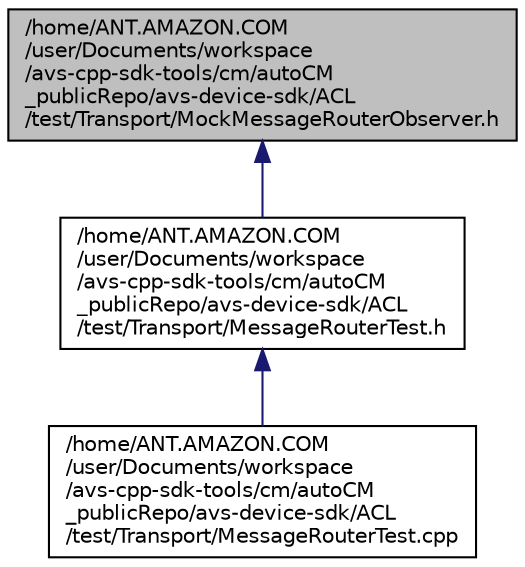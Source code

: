 digraph "/avs-cpp-sdk-tools/cm/autoCM_publicRepo/avs-device-sdk/ACL/test/Transport/MockMessageRouterObserver.h"
{
  edge [fontname="Helvetica",fontsize="10",labelfontname="Helvetica",labelfontsize="10"];
  node [fontname="Helvetica",fontsize="10",shape=record];
  Node1 [label="/home/ANT.AMAZON.COM\l/user/Documents/workspace\l/avs-cpp-sdk-tools/cm/autoCM\l_publicRepo/avs-device-sdk/ACL\l/test/Transport/MockMessageRouterObserver.h",height=0.2,width=0.4,color="black", fillcolor="grey75", style="filled", fontcolor="black"];
  Node1 -> Node2 [dir="back",color="midnightblue",fontsize="10",style="solid",fontname="Helvetica"];
  Node2 [label="/home/ANT.AMAZON.COM\l/user/Documents/workspace\l/avs-cpp-sdk-tools/cm/autoCM\l_publicRepo/avs-device-sdk/ACL\l/test/Transport/MessageRouterTest.h",height=0.2,width=0.4,color="black", fillcolor="white", style="filled",URL="$_message_router_test_8h.html"];
  Node2 -> Node3 [dir="back",color="midnightblue",fontsize="10",style="solid",fontname="Helvetica"];
  Node3 [label="/home/ANT.AMAZON.COM\l/user/Documents/workspace\l/avs-cpp-sdk-tools/cm/autoCM\l_publicRepo/avs-device-sdk/ACL\l/test/Transport/MessageRouterTest.cpp",height=0.2,width=0.4,color="black", fillcolor="white", style="filled",URL="$_message_router_test_8cpp.html"];
}

